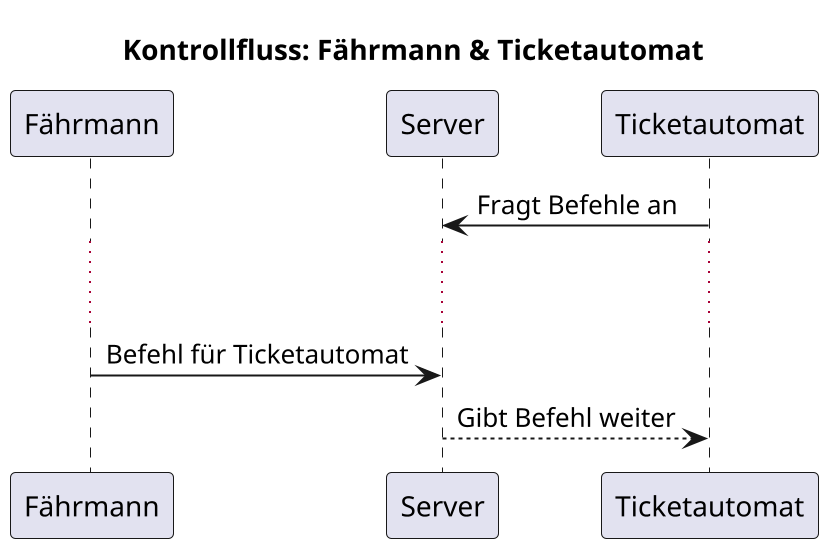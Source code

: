 @startuml
title: Kontrollfluss: Fährmann & Ticketautomat

scale 2
participant Fährmann
participant Server

Ticketautomat -> Server: Fragt Befehle an
... ...
Fährmann -> Server: Befehl für Ticketautomat
Server ---> Ticketautomat: Gibt Befehl weiter
@enduml

